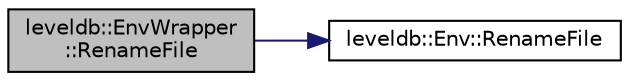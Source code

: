 digraph "leveldb::EnvWrapper::RenameFile"
{
  edge [fontname="Helvetica",fontsize="10",labelfontname="Helvetica",labelfontsize="10"];
  node [fontname="Helvetica",fontsize="10",shape=record];
  rankdir="LR";
  Node1 [label="leveldb::EnvWrapper\l::RenameFile",height=0.2,width=0.4,color="black", fillcolor="grey75", style="filled" fontcolor="black"];
  Node1 -> Node2 [color="midnightblue",fontsize="10",style="solid",fontname="Helvetica"];
  Node2 [label="leveldb::Env::RenameFile",height=0.2,width=0.4,color="black", fillcolor="white", style="filled",URL="$classleveldb_1_1_env.html#abd743b3d4751ada1ab307427827ed5b0"];
}
